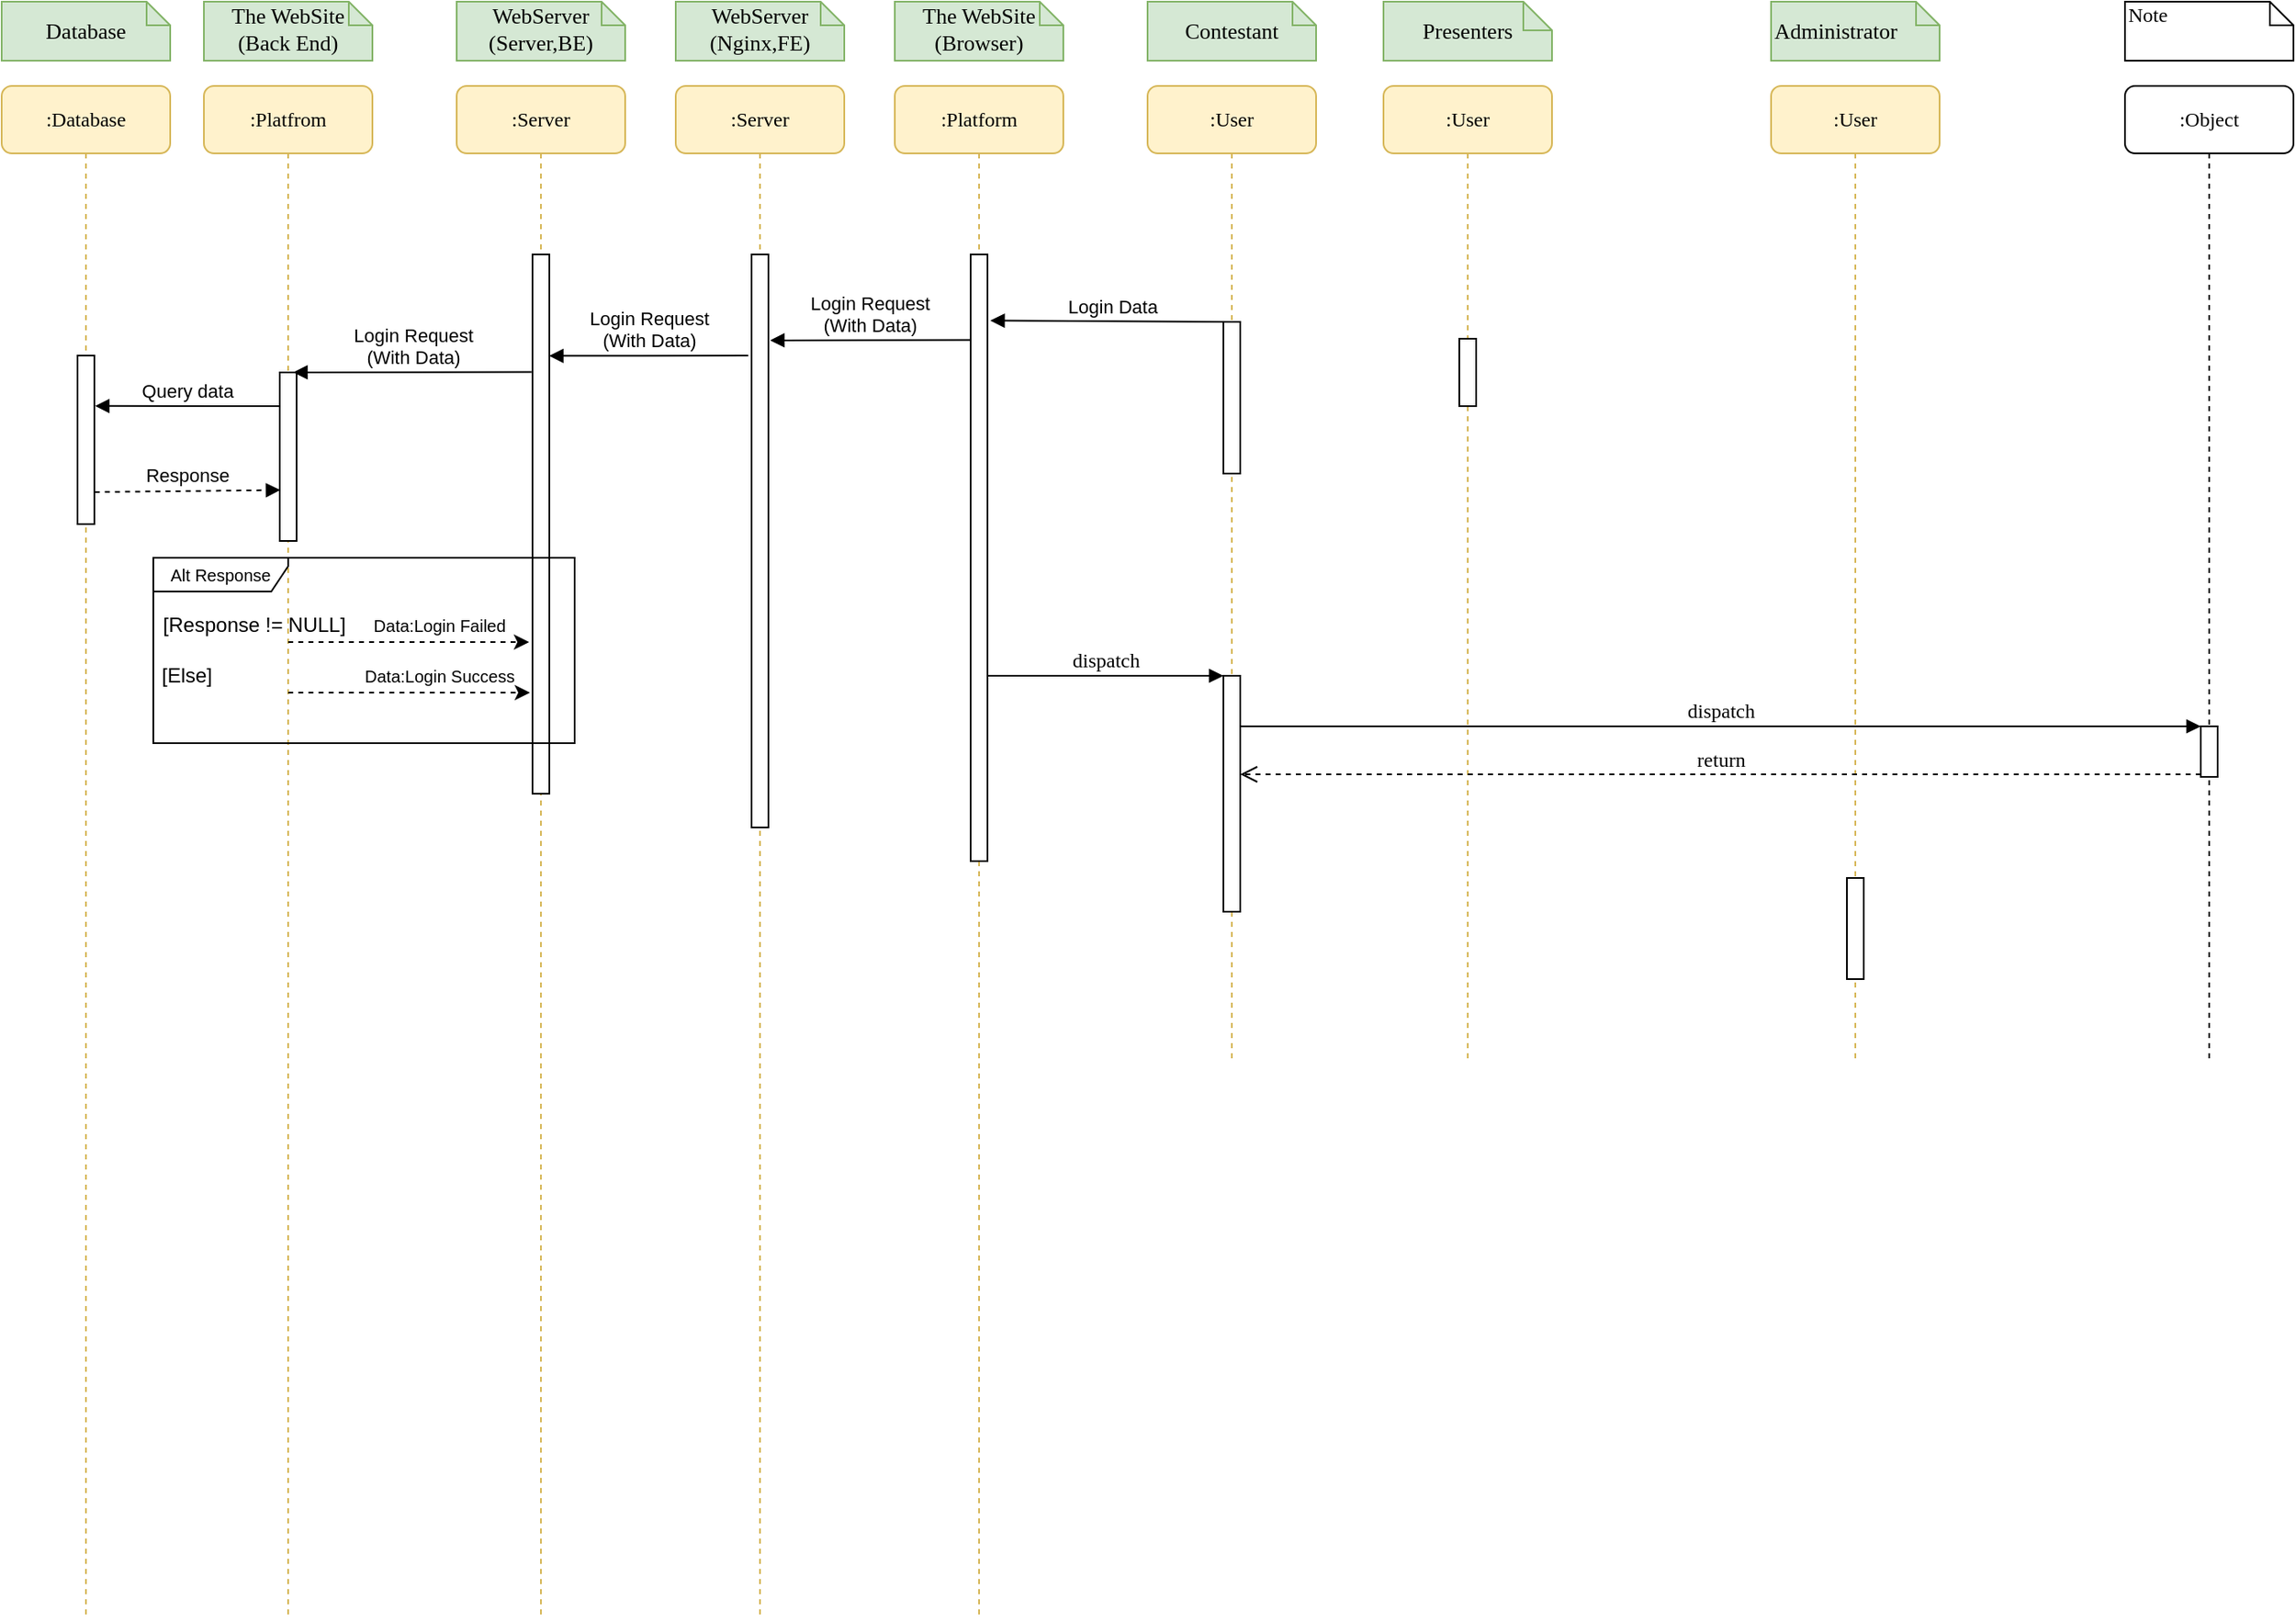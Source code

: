 <mxfile version="12.9.14" type="github">
  <diagram name="Page-1" id="13e1069c-82ec-6db2-03f1-153e76fe0fe0">
    <mxGraphModel dx="570" dy="431" grid="1" gridSize="10" guides="1" tooltips="1" connect="1" arrows="1" fold="1" page="1" pageScale="1" pageWidth="1654" pageHeight="1169" background="#ffffff" math="0" shadow="0">
      <root>
        <mxCell id="0" />
        <mxCell id="1" parent="0" />
        <mxCell id="7baba1c4bc27f4b0-2" value=":Database" style="shape=umlLifeline;perimeter=lifelinePerimeter;whiteSpace=wrap;html=1;container=1;collapsible=0;recursiveResize=0;outlineConnect=0;rounded=1;shadow=0;comic=0;labelBackgroundColor=none;strokeWidth=1;fontFamily=Verdana;fontSize=12;align=center;fillColor=#fff2cc;strokeColor=#d6b656;" parent="1" vertex="1">
          <mxGeometry x="500" y="80" width="100" height="910" as="geometry" />
        </mxCell>
        <mxCell id="7baba1c4bc27f4b0-10" value="" style="html=1;points=[];perimeter=orthogonalPerimeter;rounded=0;shadow=0;comic=0;labelBackgroundColor=none;strokeWidth=1;fontFamily=Verdana;fontSize=12;align=center;" parent="7baba1c4bc27f4b0-2" vertex="1">
          <mxGeometry x="45" y="160" width="10" height="100" as="geometry" />
        </mxCell>
        <mxCell id="7baba1c4bc27f4b0-3" value=":Platfrom" style="shape=umlLifeline;perimeter=lifelinePerimeter;whiteSpace=wrap;html=1;container=1;collapsible=0;recursiveResize=0;outlineConnect=0;rounded=1;shadow=0;comic=0;labelBackgroundColor=none;strokeWidth=1;fontFamily=Verdana;fontSize=12;align=center;fillColor=#fff2cc;strokeColor=#d6b656;" parent="1" vertex="1">
          <mxGeometry x="620" y="80" width="100" height="910" as="geometry" />
        </mxCell>
        <mxCell id="7baba1c4bc27f4b0-13" value="" style="html=1;points=[];perimeter=orthogonalPerimeter;rounded=0;shadow=0;comic=0;labelBackgroundColor=none;strokeWidth=1;fontFamily=Verdana;fontSize=12;align=center;" parent="7baba1c4bc27f4b0-3" vertex="1">
          <mxGeometry x="45" y="170" width="10" height="100" as="geometry" />
        </mxCell>
        <mxCell id="7baba1c4bc27f4b0-4" value=":User" style="shape=umlLifeline;perimeter=lifelinePerimeter;whiteSpace=wrap;html=1;container=1;collapsible=0;recursiveResize=0;outlineConnect=0;rounded=1;shadow=0;comic=0;labelBackgroundColor=none;strokeWidth=1;fontFamily=Verdana;fontSize=12;align=center;fillColor=#fff2cc;strokeColor=#d6b656;" parent="1" vertex="1">
          <mxGeometry x="1180" y="80" width="100" height="580" as="geometry" />
        </mxCell>
        <mxCell id="7baba1c4bc27f4b0-16" value="" style="html=1;points=[];perimeter=orthogonalPerimeter;rounded=0;shadow=0;comic=0;labelBackgroundColor=none;strokeWidth=1;fontFamily=Verdana;fontSize=12;align=center;" parent="7baba1c4bc27f4b0-4" vertex="1">
          <mxGeometry x="45" y="140" width="10" height="90" as="geometry" />
        </mxCell>
        <mxCell id="7baba1c4bc27f4b0-22" value="" style="html=1;points=[];perimeter=orthogonalPerimeter;rounded=0;shadow=0;comic=0;labelBackgroundColor=none;strokeWidth=1;fontFamily=Verdana;fontSize=12;align=center;" parent="7baba1c4bc27f4b0-4" vertex="1">
          <mxGeometry x="45" y="350" width="10" height="140" as="geometry" />
        </mxCell>
        <mxCell id="7baba1c4bc27f4b0-5" value=":User" style="shape=umlLifeline;perimeter=lifelinePerimeter;whiteSpace=wrap;html=1;container=1;collapsible=0;recursiveResize=0;outlineConnect=0;rounded=1;shadow=0;comic=0;labelBackgroundColor=none;strokeWidth=1;fontFamily=Verdana;fontSize=12;align=center;fillColor=#fff2cc;strokeColor=#d6b656;" parent="1" vertex="1">
          <mxGeometry x="1320" y="80" width="100" height="580" as="geometry" />
        </mxCell>
        <mxCell id="7baba1c4bc27f4b0-19" value="" style="html=1;points=[];perimeter=orthogonalPerimeter;rounded=0;shadow=0;comic=0;labelBackgroundColor=none;strokeWidth=1;fontFamily=Verdana;fontSize=12;align=center;" parent="7baba1c4bc27f4b0-5" vertex="1">
          <mxGeometry x="45" y="150" width="10" height="40" as="geometry" />
        </mxCell>
        <mxCell id="7baba1c4bc27f4b0-6" value=":User" style="shape=umlLifeline;perimeter=lifelinePerimeter;whiteSpace=wrap;html=1;container=1;collapsible=0;recursiveResize=0;outlineConnect=0;rounded=1;shadow=0;comic=0;labelBackgroundColor=none;strokeWidth=1;fontFamily=Verdana;fontSize=12;align=center;fillColor=#fff2cc;strokeColor=#d6b656;" parent="1" vertex="1">
          <mxGeometry x="1550" y="80" width="100" height="580" as="geometry" />
        </mxCell>
        <mxCell id="7baba1c4bc27f4b0-28" value="" style="html=1;points=[];perimeter=orthogonalPerimeter;rounded=0;shadow=0;comic=0;labelBackgroundColor=none;strokeWidth=1;fontFamily=Verdana;fontSize=12;align=center;" parent="7baba1c4bc27f4b0-6" vertex="1">
          <mxGeometry x="45" y="470" width="10" height="60" as="geometry" />
        </mxCell>
        <mxCell id="7baba1c4bc27f4b0-7" value=":Object" style="shape=umlLifeline;perimeter=lifelinePerimeter;whiteSpace=wrap;html=1;container=1;collapsible=0;recursiveResize=0;outlineConnect=0;rounded=1;shadow=0;comic=0;labelBackgroundColor=none;strokeWidth=1;fontFamily=Verdana;fontSize=12;align=center;" parent="1" vertex="1">
          <mxGeometry x="1760" y="80" width="100" height="580" as="geometry" />
        </mxCell>
        <mxCell id="7baba1c4bc27f4b0-25" value="" style="html=1;points=[];perimeter=orthogonalPerimeter;rounded=0;shadow=0;comic=0;labelBackgroundColor=none;strokeColor=#000000;strokeWidth=1;fillColor=#FFFFFF;fontFamily=Verdana;fontSize=12;fontColor=#000000;align=center;" parent="7baba1c4bc27f4b0-7" vertex="1">
          <mxGeometry x="45" y="380" width="10" height="30" as="geometry" />
        </mxCell>
        <mxCell id="7baba1c4bc27f4b0-8" value=":Platform" style="shape=umlLifeline;perimeter=lifelinePerimeter;whiteSpace=wrap;html=1;container=1;collapsible=0;recursiveResize=0;outlineConnect=0;rounded=1;shadow=0;comic=0;labelBackgroundColor=none;strokeWidth=1;fontFamily=Verdana;fontSize=12;align=center;fillColor=#fff2cc;strokeColor=#d6b656;" parent="1" vertex="1">
          <mxGeometry x="1030" y="80" width="100" height="910" as="geometry" />
        </mxCell>
        <mxCell id="7baba1c4bc27f4b0-9" value="" style="html=1;points=[];perimeter=orthogonalPerimeter;rounded=0;shadow=0;comic=0;labelBackgroundColor=none;strokeWidth=1;fontFamily=Verdana;fontSize=12;align=center;" parent="7baba1c4bc27f4b0-8" vertex="1">
          <mxGeometry x="45" y="100" width="10" height="360" as="geometry" />
        </mxCell>
        <mxCell id="7baba1c4bc27f4b0-23" value="dispatch" style="html=1;verticalAlign=bottom;endArrow=block;entryX=0;entryY=0;labelBackgroundColor=none;fontFamily=Verdana;fontSize=12;" parent="1" source="7baba1c4bc27f4b0-9" target="7baba1c4bc27f4b0-22" edge="1">
          <mxGeometry relative="1" as="geometry">
            <mxPoint x="510" y="420" as="sourcePoint" />
          </mxGeometry>
        </mxCell>
        <mxCell id="7baba1c4bc27f4b0-26" value="dispatch" style="html=1;verticalAlign=bottom;endArrow=block;entryX=0;entryY=0;labelBackgroundColor=none;fontFamily=Verdana;fontSize=12;" parent="1" source="7baba1c4bc27f4b0-22" target="7baba1c4bc27f4b0-25" edge="1">
          <mxGeometry relative="1" as="geometry">
            <mxPoint x="930" y="340" as="sourcePoint" />
          </mxGeometry>
        </mxCell>
        <mxCell id="7baba1c4bc27f4b0-27" value="return" style="html=1;verticalAlign=bottom;endArrow=open;dashed=1;endSize=8;exitX=0;exitY=0.95;labelBackgroundColor=none;fontFamily=Verdana;fontSize=12;" parent="1" source="7baba1c4bc27f4b0-25" target="7baba1c4bc27f4b0-22" edge="1">
          <mxGeometry relative="1" as="geometry">
            <mxPoint x="930" y="416" as="targetPoint" />
          </mxGeometry>
        </mxCell>
        <mxCell id="7baba1c4bc27f4b0-40" value="&lt;div&gt;&lt;span style=&quot;line-height: 120% ; font-size: 13px&quot;&gt;The WebSite&lt;/span&gt;&lt;/div&gt;&lt;div&gt;&lt;span style=&quot;line-height: 120% ; font-size: 13px&quot;&gt;(Browser)&lt;/span&gt;&lt;/div&gt;" style="shape=note;whiteSpace=wrap;html=1;size=14;verticalAlign=top;align=center;spacingTop=-6;rounded=0;shadow=0;comic=0;labelBackgroundColor=none;strokeWidth=1;fontFamily=Verdana;fontSize=12;fillColor=#d5e8d4;strokeColor=#82b366;" parent="1" vertex="1">
          <mxGeometry x="1030" y="30" width="100" height="35" as="geometry" />
        </mxCell>
        <mxCell id="7baba1c4bc27f4b0-41" value="&lt;font style=&quot;font-size: 13px ; line-height: 260%&quot;&gt;Database&lt;/font&gt;" style="shape=note;whiteSpace=wrap;html=1;size=14;verticalAlign=top;align=center;spacingTop=-6;rounded=0;shadow=0;comic=0;labelBackgroundColor=none;strokeWidth=1;fontFamily=Verdana;fontSize=12;fillColor=#d5e8d4;strokeColor=#82b366;" parent="1" vertex="1">
          <mxGeometry x="500" y="30" width="100" height="35" as="geometry" />
        </mxCell>
        <mxCell id="7baba1c4bc27f4b0-42" value="&lt;div style=&quot;font-size: 13px&quot;&gt;&lt;span&gt;&lt;font style=&quot;font-size: 13px&quot;&gt;The WebSite&lt;/font&gt;&lt;/span&gt;&lt;/div&gt;&lt;div style=&quot;font-size: 13px&quot;&gt;&lt;span&gt;&lt;font style=&quot;font-size: 13px&quot;&gt;(Back End)&lt;/font&gt;&lt;/span&gt;&lt;/div&gt;" style="shape=note;whiteSpace=wrap;html=1;size=14;verticalAlign=top;align=center;spacingTop=-6;rounded=0;shadow=0;comic=0;labelBackgroundColor=none;strokeWidth=1;fontFamily=Verdana;fontSize=12;fillColor=#d5e8d4;strokeColor=#82b366;" parent="1" vertex="1">
          <mxGeometry x="620" y="30" width="100" height="35" as="geometry" />
        </mxCell>
        <mxCell id="7baba1c4bc27f4b0-43" value="&lt;font style=&quot;font-size: 13px ; line-height: 260%&quot;&gt;Contestant&lt;/font&gt;" style="shape=note;whiteSpace=wrap;html=1;size=14;verticalAlign=top;align=center;spacingTop=-6;rounded=0;shadow=0;comic=0;labelBackgroundColor=none;strokeWidth=1;fontFamily=Verdana;fontSize=12;fillColor=#d5e8d4;strokeColor=#82b366;" parent="1" vertex="1">
          <mxGeometry x="1180" y="30" width="100" height="35" as="geometry" />
        </mxCell>
        <mxCell id="7baba1c4bc27f4b0-44" value="&lt;font style=&quot;font-size: 13px ; line-height: 260%&quot;&gt;Presenters&lt;/font&gt;" style="shape=note;whiteSpace=wrap;html=1;size=17;verticalAlign=top;align=center;spacingTop=-6;rounded=0;shadow=0;comic=0;labelBackgroundColor=none;strokeWidth=1;fontFamily=Verdana;fontSize=12;fillColor=#d5e8d4;strokeColor=#82b366;" parent="1" vertex="1">
          <mxGeometry x="1320" y="30" width="100" height="35" as="geometry" />
        </mxCell>
        <mxCell id="7baba1c4bc27f4b0-45" value="&lt;font style=&quot;font-size: 13px ; line-height: 260%&quot;&gt;Administrator&lt;/font&gt;" style="shape=note;whiteSpace=wrap;html=1;size=14;verticalAlign=top;align=left;spacingTop=-6;rounded=0;shadow=0;comic=0;labelBackgroundColor=none;strokeWidth=1;fontFamily=Verdana;fontSize=12;fillColor=#d5e8d4;strokeColor=#82b366;" parent="1" vertex="1">
          <mxGeometry x="1550" y="30" width="100" height="35" as="geometry" />
        </mxCell>
        <mxCell id="7baba1c4bc27f4b0-46" value="Note" style="shape=note;whiteSpace=wrap;html=1;size=14;verticalAlign=top;align=left;spacingTop=-6;rounded=0;shadow=0;comic=0;labelBackgroundColor=none;strokeWidth=1;fontFamily=Verdana;fontSize=12" parent="1" vertex="1">
          <mxGeometry x="1760" y="30" width="100" height="35" as="geometry" />
        </mxCell>
        <mxCell id="4uj9QXO0IwnyNkfjcyjK-6" value="&lt;div style=&quot;font-size: 13px&quot;&gt;WebServer&lt;/div&gt;&lt;div style=&quot;font-size: 13px&quot;&gt;(Nginx,FE)&lt;/div&gt;" style="shape=note;whiteSpace=wrap;html=1;size=14;verticalAlign=top;align=center;spacingTop=-6;rounded=0;shadow=0;comic=0;labelBackgroundColor=none;strokeWidth=1;fontFamily=Verdana;fontSize=12;fillColor=#d5e8d4;strokeColor=#82b366;" vertex="1" parent="1">
          <mxGeometry x="900" y="30" width="100" height="35" as="geometry" />
        </mxCell>
        <mxCell id="4uj9QXO0IwnyNkfjcyjK-7" value=":Server" style="shape=umlLifeline;perimeter=lifelinePerimeter;whiteSpace=wrap;html=1;container=1;collapsible=0;recursiveResize=0;outlineConnect=0;rounded=1;shadow=0;comic=0;labelBackgroundColor=none;strokeWidth=1;fontFamily=Verdana;fontSize=12;align=center;fillColor=#fff2cc;strokeColor=#d6b656;" vertex="1" parent="1">
          <mxGeometry x="900" y="80" width="100" height="910" as="geometry" />
        </mxCell>
        <mxCell id="4uj9QXO0IwnyNkfjcyjK-8" value="" style="html=1;points=[];perimeter=orthogonalPerimeter;rounded=0;shadow=0;comic=0;labelBackgroundColor=none;strokeWidth=1;fontFamily=Verdana;fontSize=12;align=center;" vertex="1" parent="4uj9QXO0IwnyNkfjcyjK-7">
          <mxGeometry x="45" y="100" width="10" height="340" as="geometry" />
        </mxCell>
        <mxCell id="4uj9QXO0IwnyNkfjcyjK-10" value=":Server" style="shape=umlLifeline;perimeter=lifelinePerimeter;whiteSpace=wrap;html=1;container=1;collapsible=0;recursiveResize=0;outlineConnect=0;rounded=1;shadow=0;comic=0;labelBackgroundColor=none;strokeWidth=1;fontFamily=Verdana;fontSize=12;align=center;fillColor=#fff2cc;strokeColor=#d6b656;" vertex="1" parent="1">
          <mxGeometry x="770" y="80" width="100" height="910" as="geometry" />
        </mxCell>
        <mxCell id="4uj9QXO0IwnyNkfjcyjK-11" value="" style="html=1;points=[];perimeter=orthogonalPerimeter;rounded=0;shadow=0;comic=0;labelBackgroundColor=none;strokeWidth=1;fontFamily=Verdana;fontSize=12;align=center;" vertex="1" parent="4uj9QXO0IwnyNkfjcyjK-10">
          <mxGeometry x="45" y="100" width="10" height="320" as="geometry" />
        </mxCell>
        <mxCell id="4uj9QXO0IwnyNkfjcyjK-12" value="&lt;div style=&quot;font-size: 13px&quot;&gt;WebServer&lt;/div&gt;&lt;div style=&quot;font-size: 13px&quot;&gt;(Server,BE)&lt;/div&gt;" style="shape=note;whiteSpace=wrap;html=1;size=14;verticalAlign=top;align=center;spacingTop=-6;rounded=0;shadow=0;comic=0;labelBackgroundColor=none;strokeWidth=1;fontFamily=Verdana;fontSize=12;fillColor=#d5e8d4;strokeColor=#82b366;" vertex="1" parent="1">
          <mxGeometry x="770" y="30" width="100" height="35" as="geometry" />
        </mxCell>
        <mxCell id="4uj9QXO0IwnyNkfjcyjK-17" value="Login Data" style="html=1;verticalAlign=bottom;endArrow=block;entryX=1.167;entryY=0.109;entryDx=0;entryDy=0;entryPerimeter=0;" edge="1" parent="1" source="7baba1c4bc27f4b0-4" target="7baba1c4bc27f4b0-9">
          <mxGeometry width="80" relative="1" as="geometry">
            <mxPoint x="1110" y="220" as="sourcePoint" />
            <mxPoint x="1090" y="220" as="targetPoint" />
            <Array as="points">
              <mxPoint x="1230" y="220" />
            </Array>
          </mxGeometry>
        </mxCell>
        <mxCell id="4uj9QXO0IwnyNkfjcyjK-18" value="Login Request&lt;br&gt;(With Data)" style="html=1;verticalAlign=bottom;endArrow=block;entryX=1.1;entryY=0.15;entryDx=0;entryDy=0;entryPerimeter=0;" edge="1" parent="1" target="4uj9QXO0IwnyNkfjcyjK-8">
          <mxGeometry width="80" relative="1" as="geometry">
            <mxPoint x="1074.7" y="230.78" as="sourcePoint" />
            <mxPoint x="960" y="231" as="targetPoint" />
            <Array as="points" />
          </mxGeometry>
        </mxCell>
        <mxCell id="4uj9QXO0IwnyNkfjcyjK-19" value="Login Request&lt;br&gt;(With Data)" style="html=1;verticalAlign=bottom;endArrow=block;entryX=0.98;entryY=0.188;entryDx=0;entryDy=0;entryPerimeter=0;" edge="1" parent="1" target="4uj9QXO0IwnyNkfjcyjK-11">
          <mxGeometry width="80" relative="1" as="geometry">
            <mxPoint x="943" y="240" as="sourcePoint" />
            <mxPoint x="830" y="241" as="targetPoint" />
            <Array as="points" />
          </mxGeometry>
        </mxCell>
        <mxCell id="4uj9QXO0IwnyNkfjcyjK-20" value="Login Request&lt;br&gt;(With Data)" style="html=1;verticalAlign=bottom;endArrow=block;exitX=-0.06;exitY=0.218;exitDx=0;exitDy=0;exitPerimeter=0;" edge="1" parent="1" source="4uj9QXO0IwnyNkfjcyjK-11">
          <mxGeometry width="80" relative="1" as="geometry">
            <mxPoint x="809.3" y="249.94" as="sourcePoint" />
            <mxPoint x="673" y="250" as="targetPoint" />
            <Array as="points" />
          </mxGeometry>
        </mxCell>
        <mxCell id="4uj9QXO0IwnyNkfjcyjK-21" value="Query data" style="html=1;verticalAlign=bottom;endArrow=block;entryX=1.039;entryY=0.299;entryDx=0;entryDy=0;entryPerimeter=0;" edge="1" parent="1" target="7baba1c4bc27f4b0-10">
          <mxGeometry width="80" relative="1" as="geometry">
            <mxPoint x="665" y="270" as="sourcePoint" />
            <mxPoint x="557" y="270" as="targetPoint" />
            <Array as="points" />
          </mxGeometry>
        </mxCell>
        <mxCell id="4uj9QXO0IwnyNkfjcyjK-22" value="Response" style="html=1;verticalAlign=bottom;endArrow=block;exitX=1.02;exitY=0.81;exitDx=0;exitDy=0;exitPerimeter=0;entryX=0.033;entryY=0.698;entryDx=0;entryDy=0;entryPerimeter=0;dashed=1;" edge="1" parent="1" source="7baba1c4bc27f4b0-10" target="7baba1c4bc27f4b0-13">
          <mxGeometry width="80" relative="1" as="geometry">
            <mxPoint x="560" y="300" as="sourcePoint" />
            <mxPoint x="640" y="300" as="targetPoint" />
          </mxGeometry>
        </mxCell>
        <mxCell id="4uj9QXO0IwnyNkfjcyjK-23" value="&lt;font style=&quot;font-size: 10px&quot;&gt;Alt Response&lt;/font&gt;" style="shape=umlFrame;whiteSpace=wrap;html=1;width=80;height=20;" vertex="1" parent="1">
          <mxGeometry x="590" y="360" width="250" height="110" as="geometry" />
        </mxCell>
        <mxCell id="4uj9QXO0IwnyNkfjcyjK-25" value="[Response != NULL]" style="text;html=1;strokeColor=none;fillColor=none;align=center;verticalAlign=middle;whiteSpace=wrap;rounded=0;" vertex="1" parent="1">
          <mxGeometry x="590" y="390" width="120" height="20" as="geometry" />
        </mxCell>
        <mxCell id="4uj9QXO0IwnyNkfjcyjK-26" value="[Else]" style="text;html=1;strokeColor=none;fillColor=none;align=center;verticalAlign=middle;whiteSpace=wrap;rounded=0;" vertex="1" parent="1">
          <mxGeometry x="590" y="420" width="40" height="20" as="geometry" />
        </mxCell>
        <mxCell id="4uj9QXO0IwnyNkfjcyjK-27" value="" style="endArrow=classic;html=1;dashed=1;" edge="1" parent="1" source="7baba1c4bc27f4b0-3">
          <mxGeometry width="50" height="50" relative="1" as="geometry">
            <mxPoint x="690" y="420" as="sourcePoint" />
            <mxPoint x="813" y="410" as="targetPoint" />
          </mxGeometry>
        </mxCell>
        <mxCell id="4uj9QXO0IwnyNkfjcyjK-28" value="&lt;font style=&quot;font-size: 10px&quot;&gt;Data:Login Failed&lt;/font&gt;" style="text;html=1;strokeColor=none;fillColor=none;align=center;verticalAlign=middle;whiteSpace=wrap;rounded=0;" vertex="1" parent="1">
          <mxGeometry x="710" y="390" width="100" height="20" as="geometry" />
        </mxCell>
        <mxCell id="4uj9QXO0IwnyNkfjcyjK-31" value="" style="endArrow=classic;html=1;dashed=1;" edge="1" parent="1">
          <mxGeometry width="50" height="50" relative="1" as="geometry">
            <mxPoint x="670" y="440" as="sourcePoint" />
            <mxPoint x="813.5" y="440" as="targetPoint" />
          </mxGeometry>
        </mxCell>
        <mxCell id="4uj9QXO0IwnyNkfjcyjK-32" value="&lt;font style=&quot;font-size: 10px&quot;&gt;Data:Login Success&lt;/font&gt;" style="text;html=1;strokeColor=none;fillColor=none;align=center;verticalAlign=middle;whiteSpace=wrap;rounded=0;" vertex="1" parent="1">
          <mxGeometry x="705" y="420" width="110" height="20" as="geometry" />
        </mxCell>
      </root>
    </mxGraphModel>
  </diagram>
</mxfile>
